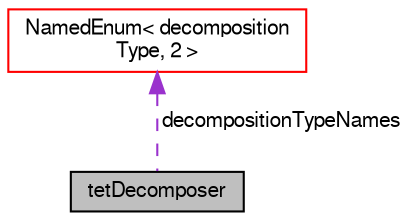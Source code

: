 digraph "tetDecomposer"
{
  bgcolor="transparent";
  edge [fontname="FreeSans",fontsize="10",labelfontname="FreeSans",labelfontsize="10"];
  node [fontname="FreeSans",fontsize="10",shape=record];
  Node1 [label="tetDecomposer",height=0.2,width=0.4,color="black", fillcolor="grey75", style="filled" fontcolor="black"];
  Node2 -> Node1 [dir="back",color="darkorchid3",fontsize="10",style="dashed",label=" decompositionTypeNames" ,fontname="FreeSans"];
  Node2 [label="NamedEnum\< decomposition\lType, 2 \>",height=0.2,width=0.4,color="red",URL="$a01523.html"];
}
